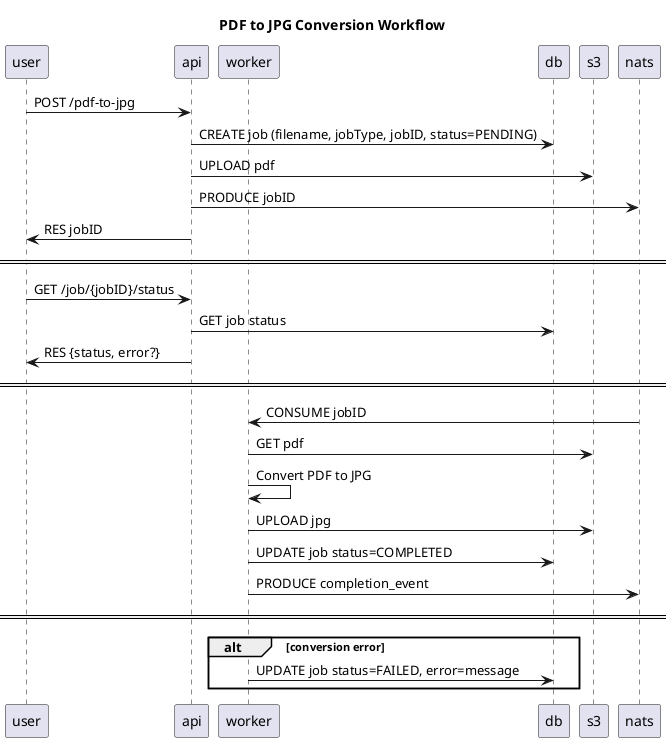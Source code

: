 @startuml PDF to JPG Converter
title PDF to JPG Conversion Workflow

skinparam backgroundColor white

participant user
participant api
participant worker
participant db
participant s3
participant nats

user->api: POST /pdf-to-jpg
api->db: CREATE job (filename, jobType, jobID, status=PENDING)
api->s3: UPLOAD pdf
api->nats: PRODUCE jobID
api->user: RES jobID
====
user->api: GET /job/{jobID}/status
api->db: GET job status
api->user: RES {status, error?}
====
nats->worker: CONSUME jobID
worker->s3: GET pdf
worker->worker: Convert PDF to JPG
worker->s3: UPLOAD jpg
worker->db: UPDATE job status=COMPLETED
worker->nats: PRODUCE completion_event
====
alt conversion error
    worker->db: UPDATE job status=FAILED, error=message
end
@enduml